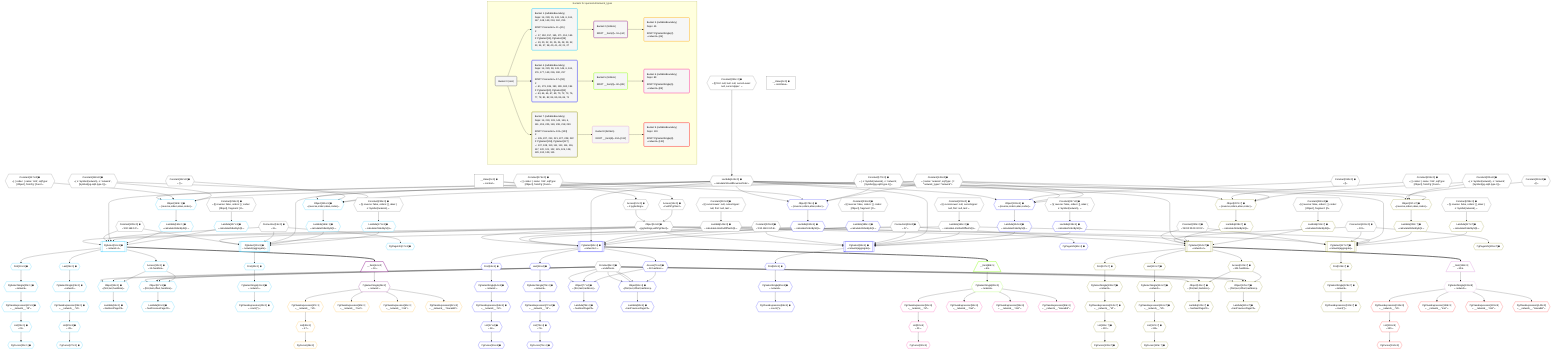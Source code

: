 %%{init: {'themeVariables': { 'fontSize': '12px'}}}%%
graph TD
    classDef path fill:#eee,stroke:#000,color:#000
    classDef plan fill:#fff,stroke-width:1px,color:#000
    classDef itemplan fill:#fff,stroke-width:2px,color:#000
    classDef unbatchedplan fill:#dff,stroke-width:1px,color:#000
    classDef sideeffectplan fill:#fcc,stroke-width:2px,color:#000
    classDef bucket fill:#f6f6f6,color:#000,stroke-width:2px,text-align:left


    %% plan dependencies
    Object14{{"Object[14∈0] ➊<br />ᐸ{pgSettings,withPgClient}ᐳ"}}:::plan
    Access12{{"Access[12∈0] ➊<br />ᐸ2.pgSettingsᐳ"}}:::plan
    Access13{{"Access[13∈0] ➊<br />ᐸ2.withPgClientᐳ"}}:::plan
    Access12 & Access13 --> Object14
    __Value2["__Value[2∈0] ➊<br />ᐸcontextᐳ"]:::plan
    __Value2 --> Access12
    __Value2 --> Access13
    Lambda143{{"Lambda[143∈0] ➊<br />ᐸcalculateShouldReverseOrderᐳ"}}:::plan
    Constant231{{"Constant[231∈0] ➊<br />ᐸ§{ first: null, last: null, cursorLower: null, cursorUpper: ᐳ"}}:::plan
    Constant231 --> Lambda143
    Lambda146{{"Lambda[146∈0] ➊<br />ᐸcalculateLimitAndOffsetSQLᐳ"}}:::plan
    Constant232{{"Constant[232∈0] ➊<br />ᐸ§{ cursorLower: null, cursorUpper: null, first: null, last: ᐳ"}}:::plan
    Constant232 --> Lambda146
    Lambda161{{"Lambda[161∈0] ➊<br />ᐸcalculateLimitAndOffsetSQLᐳ"}}:::plan
    Constant233{{"Constant[233∈0] ➊<br />ᐸ§{ cursorLower: null, cursorUpper: null, first: null, last: ᐳ"}}:::plan
    Constant233 --> Lambda161
    __Value4["__Value[4∈0] ➊<br />ᐸrootValueᐳ"]:::plan
    Constant6{{"Constant[6∈0] ➊<br />ᐸundefinedᐳ"}}:::plan
    Connection15{{"Connection[15∈0] ➊<br />ᐸ11ᐳ"}}:::plan
    Connection59{{"Connection[59∈0] ➊<br />ᐸ57ᐳ"}}:::plan
    Connection103{{"Connection[103∈0] ➊<br />ᐸ101ᐳ"}}:::plan
    Constant147{{"Constant[147∈0] ➊<br />ᐸ[ { codec: { name: 'int4', sqlType: [Object], fromPg: [Functᐳ"}}:::plan
    Constant148{{"Constant[148∈0] ➊<br />ᐸ{ s: Symbol(network), n: 'network', [Symbol(pg-sql2-type-1)]ᐳ"}}:::plan
    Constant149{{"Constant[149∈0] ➊<br />ᐸ{ name: 'network', sqlType: { t: '”network_types”.”network”'ᐳ"}}:::plan
    Constant162{{"Constant[162∈0] ➊<br />ᐸ[]ᐳ"}}:::plan
    Constant176{{"Constant[176∈0] ➊<br />ᐸ[ { codec: { name: 'int4', sqlType: [Object], fromPg: [Functᐳ"}}:::plan
    Constant177{{"Constant[177∈0] ➊<br />ᐸ{ s: Symbol(network), n: 'network', [Symbol(pg-sql2-type-1)]ᐳ"}}:::plan
    Constant190{{"Constant[190∈0] ➊<br />ᐸ[]ᐳ"}}:::plan
    Constant204{{"Constant[204∈0] ➊<br />ᐸ[ { codec: { name: 'int4', sqlType: [Object], fromPg: [Functᐳ"}}:::plan
    Constant205{{"Constant[205∈0] ➊<br />ᐸ{ s: Symbol(network), n: 'network', [Symbol(pg-sql2-type-1)]ᐳ"}}:::plan
    Constant218{{"Constant[218∈0] ➊<br />ᐸ[]ᐳ"}}:::plan
    Constant228{{"Constant[228∈0] ➊<br />ᐸ'192.168.0.0'ᐳ"}}:::plan
    Constant229{{"Constant[229∈0] ➊<br />ᐸ'192.168.0.0/16'ᐳ"}}:::plan
    Constant230{{"Constant[230∈0] ➊<br />ᐸ'08:00:2b:01:02:03'ᐳ"}}:::plan
    Constant234{{"Constant[234∈0] ➊<br />ᐸ§{ reverse: false, orders: [ { codec: [Object], fragment: [Oᐳ"}}:::plan
    Constant235{{"Constant[235∈0] ➊<br />ᐸ§{ reverse: false, orders: [], alias: { s: Symbol(network), ᐳ"}}:::plan
    Constant236{{"Constant[236∈0] ➊<br />ᐸ§{ reverse: false, orders: [ { codec: [Object], fragment: [Oᐳ"}}:::plan
    Constant237{{"Constant[237∈0] ➊<br />ᐸ§{ reverse: false, orders: [], alias: { s: Symbol(network), ᐳ"}}:::plan
    Constant238{{"Constant[238∈0] ➊<br />ᐸ§{ reverse: false, orders: [ { codec: [Object], fragment: [Oᐳ"}}:::plan
    Constant239{{"Constant[239∈0] ➊<br />ᐸ§{ reverse: false, orders: [], alias: { s: Symbol(network), ᐳ"}}:::plan
    PgSelect16[["PgSelect[16∈1] ➊<br />ᐸnetwork+1ᐳ"]]:::plan
    Lambda151{{"Lambda[151∈1] ➊<br />ᐸcalculateOrderBySQLᐳ"}}:::plan
    Lambda157{{"Lambda[157∈1] ➊<br />ᐸcalculateOrderBySQLᐳ"}}:::plan
    Object14 & Constant228 & Connection15 & Lambda143 & Lambda146 & Lambda151 & Lambda157 --> PgSelect16
    PgSelect39[["PgSelect[39∈1] ➊<br />ᐸnetwork(aggregate)ᐳ"]]:::plan
    Lambda166{{"Lambda[166∈1] ➊<br />ᐸcalculateOrderBySQLᐳ"}}:::plan
    Lambda171{{"Lambda[171∈1] ➊<br />ᐸcalculateOrderBySQLᐳ"}}:::plan
    Object14 & Constant228 & Connection15 & Lambda143 & Lambda161 & Lambda166 & Lambda171 --> PgSelect39
    Object37{{"Object[37∈1] ➊<br />ᐸ{first,last,offset,hasMore}ᐳ"}}:::plan
    Access32{{"Access[32∈1] ➊<br />ᐸ16.hasMoreᐳ"}}:::plan
    Constant6 & Constant6 & Constant6 & Access32 --> Object37
    Object150{{"Object[150∈1] ➊<br />ᐸ{reverse,orders,alias,codec}ᐳ"}}:::plan
    Lambda143 & Constant147 & Constant148 & Constant149 --> Object150
    Object165{{"Object[165∈1] ➊<br />ᐸ{reverse,orders,alias,codec}ᐳ"}}:::plan
    Lambda143 & Constant162 & Constant148 & Constant149 --> Object165
    Object33{{"Object[33∈1] ➊<br />ᐸ{first,last,hasMore}ᐳ"}}:::plan
    Constant6 & Constant6 & Access32 --> Object33
    PgPageInfo17{{"PgPageInfo[17∈1] ➊"}}:::plan
    Connection15 --> PgPageInfo17
    First19{{"First[19∈1] ➊"}}:::plan
    PgSelect16 --> First19
    PgSelectSingle20{{"PgSelectSingle[20∈1] ➊<br />ᐸnetworkᐳ"}}:::plan
    First19 --> PgSelectSingle20
    PgCursor21{{"PgCursor[21∈1] ➊"}}:::plan
    List23{{"List[23∈1] ➊<br />ᐸ22ᐳ"}}:::plan
    List23 --> PgCursor21
    PgClassExpression22{{"PgClassExpression[22∈1] ➊<br />ᐸ__network__.”id”ᐳ"}}:::plan
    PgSelectSingle20 --> PgClassExpression22
    PgClassExpression22 --> List23
    Last25{{"Last[25∈1] ➊"}}:::plan
    PgSelect16 --> Last25
    PgSelectSingle26{{"PgSelectSingle[26∈1] ➊<br />ᐸnetworkᐳ"}}:::plan
    Last25 --> PgSelectSingle26
    PgCursor27{{"PgCursor[27∈1] ➊"}}:::plan
    List29{{"List[29∈1] ➊<br />ᐸ28ᐳ"}}:::plan
    List29 --> PgCursor27
    PgClassExpression28{{"PgClassExpression[28∈1] ➊<br />ᐸ__network__.”id”ᐳ"}}:::plan
    PgSelectSingle26 --> PgClassExpression28
    PgClassExpression28 --> List29
    PgSelect16 --> Access32
    Lambda34{{"Lambda[34∈1] ➊<br />ᐸhasNextPageCbᐳ"}}:::plan
    Object33 --> Lambda34
    Lambda38{{"Lambda[38∈1] ➊<br />ᐸhasPreviousPageCbᐳ"}}:::plan
    Object37 --> Lambda38
    First40{{"First[40∈1] ➊"}}:::plan
    PgSelect39 --> First40
    PgSelectSingle41{{"PgSelectSingle[41∈1] ➊<br />ᐸnetworkᐳ"}}:::plan
    First40 --> PgSelectSingle41
    PgClassExpression42{{"PgClassExpression[42∈1] ➊<br />ᐸcount(*)ᐳ"}}:::plan
    PgSelectSingle41 --> PgClassExpression42
    Object150 --> Lambda151
    Constant234 --> Lambda157
    Object165 --> Lambda166
    Constant235 --> Lambda171
    __Item44[/"__Item[44∈2]<br />ᐸ16ᐳ"\]:::itemplan
    PgSelect16 ==> __Item44
    PgSelectSingle45{{"PgSelectSingle[45∈2]<br />ᐸnetworkᐳ"}}:::plan
    __Item44 --> PgSelectSingle45
    PgCursor46{{"PgCursor[46∈3]"}}:::plan
    List48{{"List[48∈3]<br />ᐸ47ᐳ"}}:::plan
    List48 --> PgCursor46
    PgClassExpression47{{"PgClassExpression[47∈3]<br />ᐸ__network__.”id”ᐳ"}}:::plan
    PgSelectSingle45 --> PgClassExpression47
    PgClassExpression47 --> List48
    PgClassExpression50{{"PgClassExpression[50∈3]<br />ᐸ__network__.”inet”ᐳ"}}:::plan
    PgSelectSingle45 --> PgClassExpression50
    PgClassExpression51{{"PgClassExpression[51∈3]<br />ᐸ__network__.”cidr”ᐳ"}}:::plan
    PgSelectSingle45 --> PgClassExpression51
    PgClassExpression52{{"PgClassExpression[52∈3]<br />ᐸ__network__.”macaddr”ᐳ"}}:::plan
    PgSelectSingle45 --> PgClassExpression52
    PgSelect60[["PgSelect[60∈4] ➊<br />ᐸnetwork+1ᐳ"]]:::plan
    Lambda180{{"Lambda[180∈4] ➊<br />ᐸcalculateOrderBySQLᐳ"}}:::plan
    Lambda185{{"Lambda[185∈4] ➊<br />ᐸcalculateOrderBySQLᐳ"}}:::plan
    Object14 & Constant229 & Connection59 & Lambda143 & Lambda146 & Lambda180 & Lambda185 --> PgSelect60
    PgSelect83[["PgSelect[83∈4] ➊<br />ᐸnetwork(aggregate)ᐳ"]]:::plan
    Lambda194{{"Lambda[194∈4] ➊<br />ᐸcalculateOrderBySQLᐳ"}}:::plan
    Lambda199{{"Lambda[199∈4] ➊<br />ᐸcalculateOrderBySQLᐳ"}}:::plan
    Object14 & Constant229 & Connection59 & Lambda143 & Lambda161 & Lambda194 & Lambda199 --> PgSelect83
    Object81{{"Object[81∈4] ➊<br />ᐸ{first,last,offset,hasMore}ᐳ"}}:::plan
    Access76{{"Access[76∈4] ➊<br />ᐸ60.hasMoreᐳ"}}:::plan
    Constant6 & Constant6 & Constant6 & Access76 --> Object81
    Object179{{"Object[179∈4] ➊<br />ᐸ{reverse,orders,alias,codec}ᐳ"}}:::plan
    Lambda143 & Constant176 & Constant177 & Constant149 --> Object179
    Object193{{"Object[193∈4] ➊<br />ᐸ{reverse,orders,alias,codec}ᐳ"}}:::plan
    Lambda143 & Constant190 & Constant177 & Constant149 --> Object193
    Object77{{"Object[77∈4] ➊<br />ᐸ{first,last,hasMore}ᐳ"}}:::plan
    Constant6 & Constant6 & Access76 --> Object77
    PgPageInfo61{{"PgPageInfo[61∈4] ➊"}}:::plan
    Connection59 --> PgPageInfo61
    First63{{"First[63∈4] ➊"}}:::plan
    PgSelect60 --> First63
    PgSelectSingle64{{"PgSelectSingle[64∈4] ➊<br />ᐸnetworkᐳ"}}:::plan
    First63 --> PgSelectSingle64
    PgCursor65{{"PgCursor[65∈4] ➊"}}:::plan
    List67{{"List[67∈4] ➊<br />ᐸ66ᐳ"}}:::plan
    List67 --> PgCursor65
    PgClassExpression66{{"PgClassExpression[66∈4] ➊<br />ᐸ__network__.”id”ᐳ"}}:::plan
    PgSelectSingle64 --> PgClassExpression66
    PgClassExpression66 --> List67
    Last69{{"Last[69∈4] ➊"}}:::plan
    PgSelect60 --> Last69
    PgSelectSingle70{{"PgSelectSingle[70∈4] ➊<br />ᐸnetworkᐳ"}}:::plan
    Last69 --> PgSelectSingle70
    PgCursor71{{"PgCursor[71∈4] ➊"}}:::plan
    List73{{"List[73∈4] ➊<br />ᐸ72ᐳ"}}:::plan
    List73 --> PgCursor71
    PgClassExpression72{{"PgClassExpression[72∈4] ➊<br />ᐸ__network__.”id”ᐳ"}}:::plan
    PgSelectSingle70 --> PgClassExpression72
    PgClassExpression72 --> List73
    PgSelect60 --> Access76
    Lambda78{{"Lambda[78∈4] ➊<br />ᐸhasNextPageCbᐳ"}}:::plan
    Object77 --> Lambda78
    Lambda82{{"Lambda[82∈4] ➊<br />ᐸhasPreviousPageCbᐳ"}}:::plan
    Object81 --> Lambda82
    First84{{"First[84∈4] ➊"}}:::plan
    PgSelect83 --> First84
    PgSelectSingle85{{"PgSelectSingle[85∈4] ➊<br />ᐸnetworkᐳ"}}:::plan
    First84 --> PgSelectSingle85
    PgClassExpression86{{"PgClassExpression[86∈4] ➊<br />ᐸcount(*)ᐳ"}}:::plan
    PgSelectSingle85 --> PgClassExpression86
    Object179 --> Lambda180
    Constant236 --> Lambda185
    Object193 --> Lambda194
    Constant237 --> Lambda199
    __Item88[/"__Item[88∈5]<br />ᐸ60ᐳ"\]:::itemplan
    PgSelect60 ==> __Item88
    PgSelectSingle89{{"PgSelectSingle[89∈5]<br />ᐸnetworkᐳ"}}:::plan
    __Item88 --> PgSelectSingle89
    PgCursor90{{"PgCursor[90∈6]"}}:::plan
    List92{{"List[92∈6]<br />ᐸ91ᐳ"}}:::plan
    List92 --> PgCursor90
    PgClassExpression91{{"PgClassExpression[91∈6]<br />ᐸ__network__.”id”ᐳ"}}:::plan
    PgSelectSingle89 --> PgClassExpression91
    PgClassExpression91 --> List92
    PgClassExpression94{{"PgClassExpression[94∈6]<br />ᐸ__network__.”inet”ᐳ"}}:::plan
    PgSelectSingle89 --> PgClassExpression94
    PgClassExpression95{{"PgClassExpression[95∈6]<br />ᐸ__network__.”cidr”ᐳ"}}:::plan
    PgSelectSingle89 --> PgClassExpression95
    PgClassExpression96{{"PgClassExpression[96∈6]<br />ᐸ__network__.”macaddr”ᐳ"}}:::plan
    PgSelectSingle89 --> PgClassExpression96
    PgSelect104[["PgSelect[104∈7] ➊<br />ᐸnetwork+1ᐳ"]]:::plan
    Lambda208{{"Lambda[208∈7] ➊<br />ᐸcalculateOrderBySQLᐳ"}}:::plan
    Lambda213{{"Lambda[213∈7] ➊<br />ᐸcalculateOrderBySQLᐳ"}}:::plan
    Object14 & Constant230 & Connection103 & Lambda143 & Lambda146 & Lambda208 & Lambda213 --> PgSelect104
    PgSelect127[["PgSelect[127∈7] ➊<br />ᐸnetwork(aggregate)ᐳ"]]:::plan
    Lambda222{{"Lambda[222∈7] ➊<br />ᐸcalculateOrderBySQLᐳ"}}:::plan
    Lambda227{{"Lambda[227∈7] ➊<br />ᐸcalculateOrderBySQLᐳ"}}:::plan
    Object14 & Constant230 & Connection103 & Lambda143 & Lambda161 & Lambda222 & Lambda227 --> PgSelect127
    Object125{{"Object[125∈7] ➊<br />ᐸ{first,last,offset,hasMore}ᐳ"}}:::plan
    Access120{{"Access[120∈7] ➊<br />ᐸ104.hasMoreᐳ"}}:::plan
    Constant6 & Constant6 & Constant6 & Access120 --> Object125
    Object207{{"Object[207∈7] ➊<br />ᐸ{reverse,orders,alias,codec}ᐳ"}}:::plan
    Lambda143 & Constant204 & Constant205 & Constant149 --> Object207
    Object221{{"Object[221∈7] ➊<br />ᐸ{reverse,orders,alias,codec}ᐳ"}}:::plan
    Lambda143 & Constant218 & Constant205 & Constant149 --> Object221
    Object121{{"Object[121∈7] ➊<br />ᐸ{first,last,hasMore}ᐳ"}}:::plan
    Constant6 & Constant6 & Access120 --> Object121
    PgPageInfo105{{"PgPageInfo[105∈7] ➊"}}:::plan
    Connection103 --> PgPageInfo105
    First107{{"First[107∈7] ➊"}}:::plan
    PgSelect104 --> First107
    PgSelectSingle108{{"PgSelectSingle[108∈7] ➊<br />ᐸnetworkᐳ"}}:::plan
    First107 --> PgSelectSingle108
    PgCursor109{{"PgCursor[109∈7] ➊"}}:::plan
    List111{{"List[111∈7] ➊<br />ᐸ110ᐳ"}}:::plan
    List111 --> PgCursor109
    PgClassExpression110{{"PgClassExpression[110∈7] ➊<br />ᐸ__network__.”id”ᐳ"}}:::plan
    PgSelectSingle108 --> PgClassExpression110
    PgClassExpression110 --> List111
    Last113{{"Last[113∈7] ➊"}}:::plan
    PgSelect104 --> Last113
    PgSelectSingle114{{"PgSelectSingle[114∈7] ➊<br />ᐸnetworkᐳ"}}:::plan
    Last113 --> PgSelectSingle114
    PgCursor115{{"PgCursor[115∈7] ➊"}}:::plan
    List117{{"List[117∈7] ➊<br />ᐸ116ᐳ"}}:::plan
    List117 --> PgCursor115
    PgClassExpression116{{"PgClassExpression[116∈7] ➊<br />ᐸ__network__.”id”ᐳ"}}:::plan
    PgSelectSingle114 --> PgClassExpression116
    PgClassExpression116 --> List117
    PgSelect104 --> Access120
    Lambda122{{"Lambda[122∈7] ➊<br />ᐸhasNextPageCbᐳ"}}:::plan
    Object121 --> Lambda122
    Lambda126{{"Lambda[126∈7] ➊<br />ᐸhasPreviousPageCbᐳ"}}:::plan
    Object125 --> Lambda126
    First128{{"First[128∈7] ➊"}}:::plan
    PgSelect127 --> First128
    PgSelectSingle129{{"PgSelectSingle[129∈7] ➊<br />ᐸnetworkᐳ"}}:::plan
    First128 --> PgSelectSingle129
    PgClassExpression130{{"PgClassExpression[130∈7] ➊<br />ᐸcount(*)ᐳ"}}:::plan
    PgSelectSingle129 --> PgClassExpression130
    Object207 --> Lambda208
    Constant238 --> Lambda213
    Object221 --> Lambda222
    Constant239 --> Lambda227
    __Item132[/"__Item[132∈8]<br />ᐸ104ᐳ"\]:::itemplan
    PgSelect104 ==> __Item132
    PgSelectSingle133{{"PgSelectSingle[133∈8]<br />ᐸnetworkᐳ"}}:::plan
    __Item132 --> PgSelectSingle133
    PgCursor134{{"PgCursor[134∈9]"}}:::plan
    List136{{"List[136∈9]<br />ᐸ135ᐳ"}}:::plan
    List136 --> PgCursor134
    PgClassExpression135{{"PgClassExpression[135∈9]<br />ᐸ__network__.”id”ᐳ"}}:::plan
    PgSelectSingle133 --> PgClassExpression135
    PgClassExpression135 --> List136
    PgClassExpression138{{"PgClassExpression[138∈9]<br />ᐸ__network__.”inet”ᐳ"}}:::plan
    PgSelectSingle133 --> PgClassExpression138
    PgClassExpression139{{"PgClassExpression[139∈9]<br />ᐸ__network__.”cidr”ᐳ"}}:::plan
    PgSelectSingle133 --> PgClassExpression139
    PgClassExpression140{{"PgClassExpression[140∈9]<br />ᐸ__network__.”macaddr”ᐳ"}}:::plan
    PgSelectSingle133 --> PgClassExpression140

    %% define steps

    subgraph "Buckets for queries/v4/network_types"
    Bucket0("Bucket 0 (root)"):::bucket
    classDef bucket0 stroke:#696969
    class Bucket0,__Value2,__Value4,Constant6,Access12,Access13,Object14,Connection15,Connection59,Connection103,Lambda143,Lambda146,Constant147,Constant148,Constant149,Lambda161,Constant162,Constant176,Constant177,Constant190,Constant204,Constant205,Constant218,Constant228,Constant229,Constant230,Constant231,Constant232,Constant233,Constant234,Constant235,Constant236,Constant237,Constant238,Constant239 bucket0
    Bucket1("Bucket 1 (nullableBoundary)<br />Deps: 14, 228, 15, 143, 146, 6, 161, 147, 148, 149, 234, 162, 235<br /><br />ROOT Connectionᐸ11ᐳ[15]<br />1: <br />ᐳ: 17, 150, 157, 165, 171, 151, 166<br />2: PgSelect[16], PgSelect[39]<br />ᐳ: 19, 20, 22, 23, 25, 26, 28, 29, 32, 33, 34, 37, 38, 40, 41, 42, 21, 27"):::bucket
    classDef bucket1 stroke:#00bfff
    class Bucket1,PgSelect16,PgPageInfo17,First19,PgSelectSingle20,PgCursor21,PgClassExpression22,List23,Last25,PgSelectSingle26,PgCursor27,PgClassExpression28,List29,Access32,Object33,Lambda34,Object37,Lambda38,PgSelect39,First40,PgSelectSingle41,PgClassExpression42,Object150,Lambda151,Lambda157,Object165,Lambda166,Lambda171 bucket1
    Bucket2("Bucket 2 (listItem)<br /><br />ROOT __Item{2}ᐸ16ᐳ[44]"):::bucket
    classDef bucket2 stroke:#7f007f
    class Bucket2,__Item44,PgSelectSingle45 bucket2
    Bucket3("Bucket 3 (nullableBoundary)<br />Deps: 45<br /><br />ROOT PgSelectSingle{2}ᐸnetworkᐳ[45]"):::bucket
    classDef bucket3 stroke:#ffa500
    class Bucket3,PgCursor46,PgClassExpression47,List48,PgClassExpression50,PgClassExpression51,PgClassExpression52 bucket3
    Bucket4("Bucket 4 (nullableBoundary)<br />Deps: 14, 229, 59, 143, 146, 6, 161, 176, 177, 149, 236, 190, 237<br /><br />ROOT Connectionᐸ57ᐳ[59]<br />1: <br />ᐳ: 61, 179, 185, 193, 199, 180, 194<br />2: PgSelect[60], PgSelect[83]<br />ᐳ: 63, 64, 66, 67, 69, 70, 72, 73, 76, 77, 78, 81, 82, 84, 85, 86, 65, 71"):::bucket
    classDef bucket4 stroke:#0000ff
    class Bucket4,PgSelect60,PgPageInfo61,First63,PgSelectSingle64,PgCursor65,PgClassExpression66,List67,Last69,PgSelectSingle70,PgCursor71,PgClassExpression72,List73,Access76,Object77,Lambda78,Object81,Lambda82,PgSelect83,First84,PgSelectSingle85,PgClassExpression86,Object179,Lambda180,Lambda185,Object193,Lambda194,Lambda199 bucket4
    Bucket5("Bucket 5 (listItem)<br /><br />ROOT __Item{5}ᐸ60ᐳ[88]"):::bucket
    classDef bucket5 stroke:#7fff00
    class Bucket5,__Item88,PgSelectSingle89 bucket5
    Bucket6("Bucket 6 (nullableBoundary)<br />Deps: 89<br /><br />ROOT PgSelectSingle{5}ᐸnetworkᐳ[89]"):::bucket
    classDef bucket6 stroke:#ff1493
    class Bucket6,PgCursor90,PgClassExpression91,List92,PgClassExpression94,PgClassExpression95,PgClassExpression96 bucket6
    Bucket7("Bucket 7 (nullableBoundary)<br />Deps: 14, 230, 103, 143, 146, 6, 161, 204, 205, 149, 238, 218, 239<br /><br />ROOT Connectionᐸ101ᐳ[103]<br />1: <br />ᐳ: 105, 207, 213, 221, 227, 208, 222<br />2: PgSelect[104], PgSelect[127]<br />ᐳ: 107, 108, 110, 111, 113, 114, 116, 117, 120, 121, 122, 125, 126, 128, 129, 130, 109, 115"):::bucket
    classDef bucket7 stroke:#808000
    class Bucket7,PgSelect104,PgPageInfo105,First107,PgSelectSingle108,PgCursor109,PgClassExpression110,List111,Last113,PgSelectSingle114,PgCursor115,PgClassExpression116,List117,Access120,Object121,Lambda122,Object125,Lambda126,PgSelect127,First128,PgSelectSingle129,PgClassExpression130,Object207,Lambda208,Lambda213,Object221,Lambda222,Lambda227 bucket7
    Bucket8("Bucket 8 (listItem)<br /><br />ROOT __Item{8}ᐸ104ᐳ[132]"):::bucket
    classDef bucket8 stroke:#dda0dd
    class Bucket8,__Item132,PgSelectSingle133 bucket8
    Bucket9("Bucket 9 (nullableBoundary)<br />Deps: 133<br /><br />ROOT PgSelectSingle{8}ᐸnetworkᐳ[133]"):::bucket
    classDef bucket9 stroke:#ff0000
    class Bucket9,PgCursor134,PgClassExpression135,List136,PgClassExpression138,PgClassExpression139,PgClassExpression140 bucket9
    Bucket0 --> Bucket1 & Bucket4 & Bucket7
    Bucket1 --> Bucket2
    Bucket2 --> Bucket3
    Bucket4 --> Bucket5
    Bucket5 --> Bucket6
    Bucket7 --> Bucket8
    Bucket8 --> Bucket9
    end